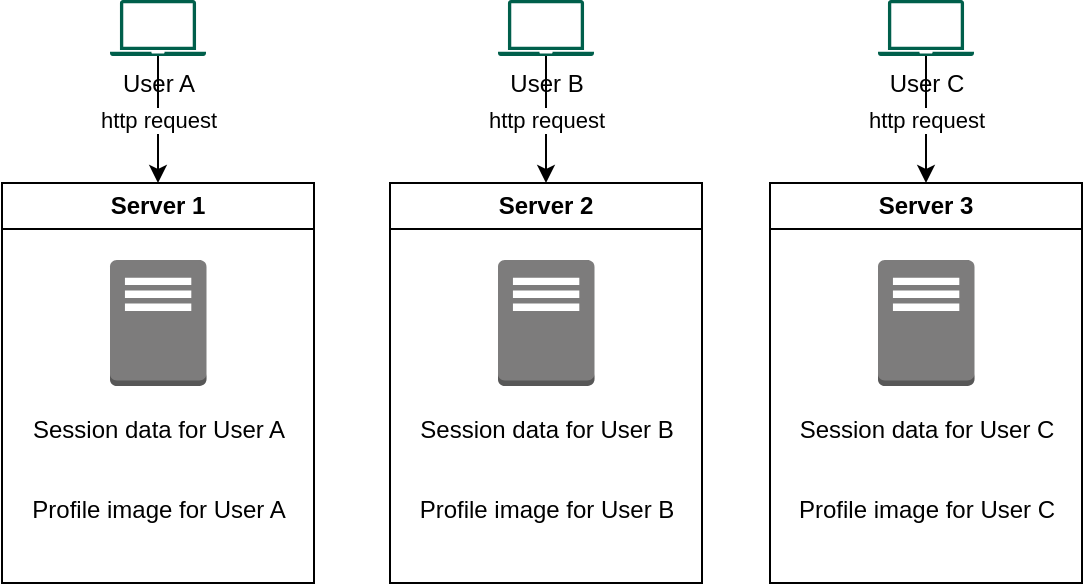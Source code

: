 <mxfile>
    <diagram id="6qiPhhiFqZ9QnakIsOdb" name="Page-1">
        <mxGraphModel dx="650" dy="571" grid="1" gridSize="10" guides="1" tooltips="1" connect="1" arrows="1" fold="1" page="1" pageScale="1" pageWidth="850" pageHeight="1100" math="0" shadow="0">
            <root>
                <mxCell id="0"/>
                <mxCell id="1" parent="0"/>
                <mxCell id="17" value="http request" style="edgeStyle=none;html=1;entryX=0.5;entryY=0;entryDx=0;entryDy=0;" edge="1" parent="1" source="2" target="12">
                    <mxGeometry relative="1" as="geometry"/>
                </mxCell>
                <mxCell id="2" value="User A" style="sketch=0;pointerEvents=1;shadow=0;dashed=0;html=1;strokeColor=none;fillColor=#005F4B;labelPosition=center;verticalLabelPosition=bottom;verticalAlign=top;align=center;outlineConnect=0;shape=mxgraph.veeam2.laptop;" vertex="1" parent="1">
                    <mxGeometry x="80" y="120" width="48" height="28.0" as="geometry"/>
                </mxCell>
                <mxCell id="12" value="Server 1" style="swimlane;whiteSpace=wrap;html=1;" vertex="1" parent="1">
                    <mxGeometry x="26" y="211.5" width="156" height="200" as="geometry"/>
                </mxCell>
                <mxCell id="13" value="" style="outlineConnect=0;dashed=0;verticalLabelPosition=bottom;verticalAlign=top;align=center;html=1;shape=mxgraph.aws3.traditional_server;fillColor=#7D7C7C;gradientColor=none;" vertex="1" parent="12">
                    <mxGeometry x="54" y="38.5" width="48.25" height="63" as="geometry"/>
                </mxCell>
                <mxCell id="15" value="Session data for User A" style="text;html=1;align=center;verticalAlign=middle;resizable=0;points=[];autosize=1;strokeColor=none;fillColor=none;" vertex="1" parent="12">
                    <mxGeometry x="3.13" y="108.5" width="150" height="30" as="geometry"/>
                </mxCell>
                <mxCell id="16" value="Profile image for User A" style="text;html=1;align=center;verticalAlign=middle;resizable=0;points=[];autosize=1;strokeColor=none;fillColor=none;" vertex="1" parent="12">
                    <mxGeometry x="3" y="148.5" width="150" height="30" as="geometry"/>
                </mxCell>
                <mxCell id="24" value="http request" style="edgeStyle=none;html=1;entryX=0.5;entryY=0;entryDx=0;entryDy=0;" edge="1" parent="1" source="25" target="26">
                    <mxGeometry relative="1" as="geometry"/>
                </mxCell>
                <mxCell id="25" value="User B" style="sketch=0;pointerEvents=1;shadow=0;dashed=0;html=1;strokeColor=none;fillColor=#005F4B;labelPosition=center;verticalLabelPosition=bottom;verticalAlign=top;align=center;outlineConnect=0;shape=mxgraph.veeam2.laptop;" vertex="1" parent="1">
                    <mxGeometry x="274" y="120" width="48" height="28.0" as="geometry"/>
                </mxCell>
                <mxCell id="26" value="Server 2" style="swimlane;whiteSpace=wrap;html=1;" vertex="1" parent="1">
                    <mxGeometry x="220" y="211.5" width="156" height="200" as="geometry"/>
                </mxCell>
                <mxCell id="27" value="" style="outlineConnect=0;dashed=0;verticalLabelPosition=bottom;verticalAlign=top;align=center;html=1;shape=mxgraph.aws3.traditional_server;fillColor=#7D7C7C;gradientColor=none;" vertex="1" parent="26">
                    <mxGeometry x="54" y="38.5" width="48.25" height="63" as="geometry"/>
                </mxCell>
                <mxCell id="28" value="Session data for User B" style="text;html=1;align=center;verticalAlign=middle;resizable=0;points=[];autosize=1;strokeColor=none;fillColor=none;" vertex="1" parent="26">
                    <mxGeometry x="3.13" y="108.5" width="150" height="30" as="geometry"/>
                </mxCell>
                <mxCell id="29" value="Profile image for User B" style="text;html=1;align=center;verticalAlign=middle;resizable=0;points=[];autosize=1;strokeColor=none;fillColor=none;" vertex="1" parent="26">
                    <mxGeometry x="3" y="148.5" width="150" height="30" as="geometry"/>
                </mxCell>
                <mxCell id="30" value="http request" style="edgeStyle=none;html=1;entryX=0.5;entryY=0;entryDx=0;entryDy=0;" edge="1" parent="1" source="31" target="32">
                    <mxGeometry relative="1" as="geometry"/>
                </mxCell>
                <mxCell id="31" value="User C" style="sketch=0;pointerEvents=1;shadow=0;dashed=0;html=1;strokeColor=none;fillColor=#005F4B;labelPosition=center;verticalLabelPosition=bottom;verticalAlign=top;align=center;outlineConnect=0;shape=mxgraph.veeam2.laptop;" vertex="1" parent="1">
                    <mxGeometry x="464" y="120" width="48" height="28.0" as="geometry"/>
                </mxCell>
                <mxCell id="32" value="Server 3" style="swimlane;whiteSpace=wrap;html=1;" vertex="1" parent="1">
                    <mxGeometry x="410" y="211.5" width="156" height="200" as="geometry"/>
                </mxCell>
                <mxCell id="33" value="" style="outlineConnect=0;dashed=0;verticalLabelPosition=bottom;verticalAlign=top;align=center;html=1;shape=mxgraph.aws3.traditional_server;fillColor=#7D7C7C;gradientColor=none;" vertex="1" parent="32">
                    <mxGeometry x="54" y="38.5" width="48.25" height="63" as="geometry"/>
                </mxCell>
                <mxCell id="34" value="Session data for User C" style="text;html=1;align=center;verticalAlign=middle;resizable=0;points=[];autosize=1;strokeColor=none;fillColor=none;" vertex="1" parent="32">
                    <mxGeometry x="3.13" y="108.5" width="150" height="30" as="geometry"/>
                </mxCell>
                <mxCell id="35" value="Profile image for User C" style="text;html=1;align=center;verticalAlign=middle;resizable=0;points=[];autosize=1;strokeColor=none;fillColor=none;" vertex="1" parent="32">
                    <mxGeometry x="3" y="148.5" width="150" height="30" as="geometry"/>
                </mxCell>
            </root>
        </mxGraphModel>
    </diagram>
</mxfile>